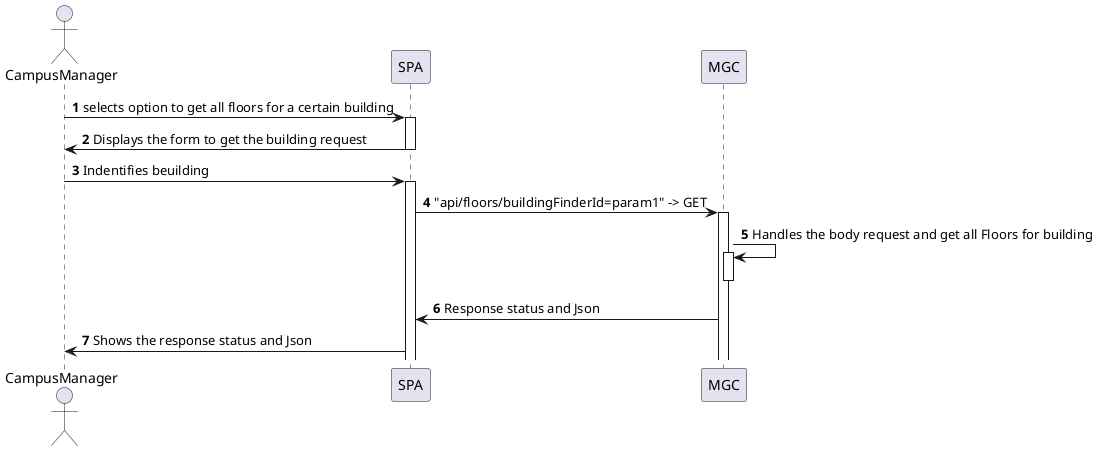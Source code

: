 @startuml
'https://plantuml.com/sequence-diagram

autonumber
actor CampusManager
CampusManager -> SPA : selects option to get all floors for a certain building
activate SPA
CampusManager <- SPA : Displays the form to get the building request
deactivate SPA
CampusManager -> SPA : Indentifies beuilding
activate SPA
SPA -> MGC: "api/floors/buildingFinderId=param1" -> GET
activate MGC

MGC -> MGC: Handles the body request and get all Floors for building
activate MGC
deactivate MGC
SPA <- MGC: Response status and Json
CampusManager <- SPA: Shows the response status and Json





@enduml
